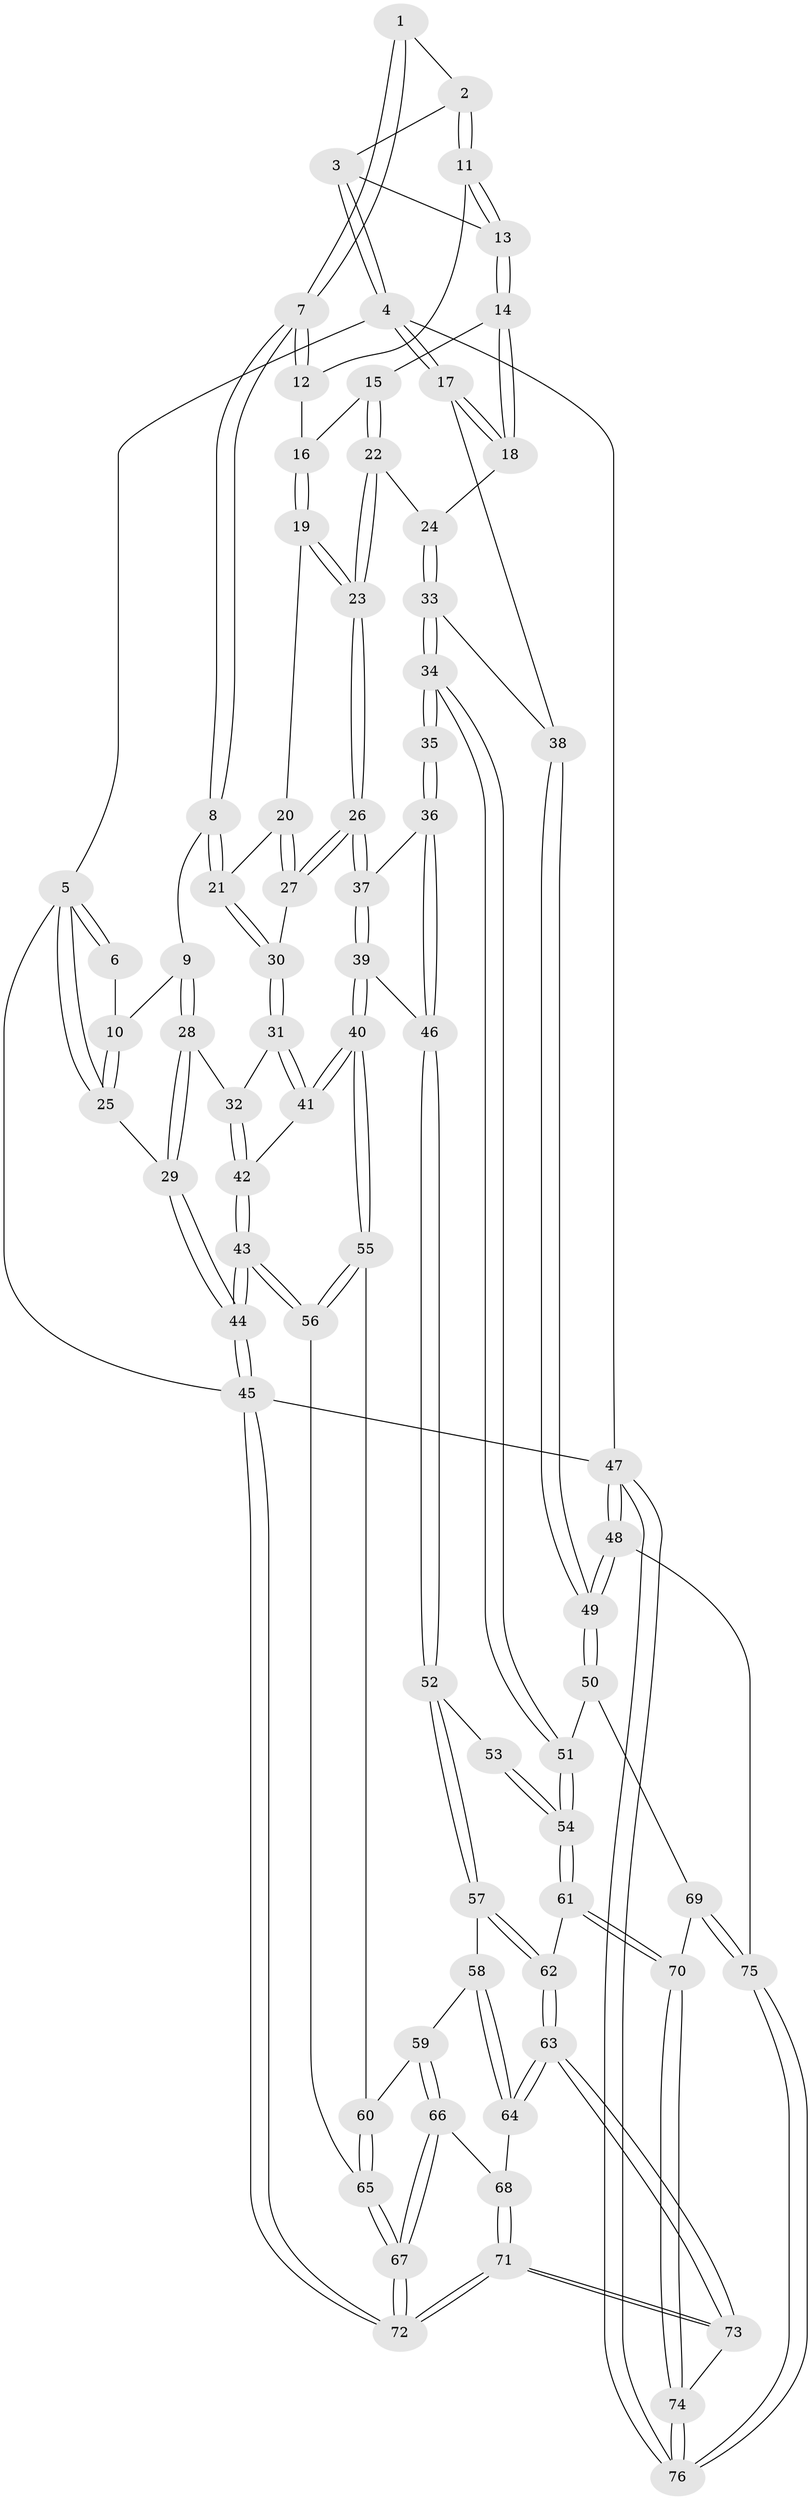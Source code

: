 // Generated by graph-tools (version 1.1) at 2025/11/02/27/25 16:11:57]
// undirected, 76 vertices, 187 edges
graph export_dot {
graph [start="1"]
  node [color=gray90,style=filled];
  1 [pos="+0.26657912199920514+0"];
  2 [pos="+0.3453287643786233+0"];
  3 [pos="+0.8785351556731347+0"];
  4 [pos="+1+0"];
  5 [pos="+0+0"];
  6 [pos="+0.21552663744895814+0"];
  7 [pos="+0.2545849663057158+0.21173043981337555"];
  8 [pos="+0.21637141662363707+0.2769486317206404"];
  9 [pos="+0.1970542386841573+0.27833759277726966"];
  10 [pos="+0.15425679190220543+0.23345902774640329"];
  11 [pos="+0.46222086909343146+0.11366219562220069"];
  12 [pos="+0.46113523419492597+0.11787721676893581"];
  13 [pos="+0.7322352230329148+0.0910670206303151"];
  14 [pos="+0.738934663968539+0.15111431345478446"];
  15 [pos="+0.5656509468980572+0.24147311999314253"];
  16 [pos="+0.4691267009167809+0.1754220543706826"];
  17 [pos="+1+0.37601315128015045"];
  18 [pos="+0.740047320362069+0.15415447336102076"];
  19 [pos="+0.44122859767229605+0.2559171213613986"];
  20 [pos="+0.31576447921354983+0.3039532077639447"];
  21 [pos="+0.2504041896722385+0.30038146366551094"];
  22 [pos="+0.5825984778774573+0.3391631407448106"];
  23 [pos="+0.5116009714881894+0.39258755794826283"];
  24 [pos="+0.709881237225429+0.32984062843607204"];
  25 [pos="+0+0"];
  26 [pos="+0.49791170067519996+0.4298007027680528"];
  27 [pos="+0.44797649330119294+0.42161286284033694"];
  28 [pos="+0.08476040397510355+0.39635737241680985"];
  29 [pos="+0+0.3931162561582244"];
  30 [pos="+0.3005402029160731+0.46130863732329347"];
  31 [pos="+0.2878846041510846+0.4988168684368859"];
  32 [pos="+0.11778061496786216+0.4641546464982548"];
  33 [pos="+0.8128117119893392+0.4946836078835982"];
  34 [pos="+0.7870004255417247+0.5317010663029152"];
  35 [pos="+0.7434100849576116+0.5331207761909484"];
  36 [pos="+0.7229411720390435+0.5307225022576515"];
  37 [pos="+0.5005828158230744+0.4381549777778343"];
  38 [pos="+1+0.37635765883843797"];
  39 [pos="+0.45654203679177957+0.5967451829759909"];
  40 [pos="+0.3136437881369981+0.6114604255897452"];
  41 [pos="+0.3080513295241973+0.6040658386337262"];
  42 [pos="+0.11530408821102191+0.5761946512870242"];
  43 [pos="+0+0.7516385381812367"];
  44 [pos="+0+0.8258771748822058"];
  45 [pos="+0+1"];
  46 [pos="+0.48486364303695556+0.6250562514058181"];
  47 [pos="+1+1"];
  48 [pos="+1+1"];
  49 [pos="+1+0.8783591247508028"];
  50 [pos="+0.9152721988417777+0.7473569504068259"];
  51 [pos="+0.79293710832759+0.6290762129198217"];
  52 [pos="+0.5042039112334008+0.6669980778954384"];
  53 [pos="+0.6108366785623947+0.648786016983073"];
  54 [pos="+0.6936736205569094+0.7627367001882547"];
  55 [pos="+0.3054234023652516+0.6386000987578296"];
  56 [pos="+0.20013956777824374+0.7458634672618455"];
  57 [pos="+0.5127766640880339+0.7143986587479219"];
  58 [pos="+0.40785153737970925+0.7666766438330629"];
  59 [pos="+0.38143041252780724+0.7668650867461276"];
  60 [pos="+0.3640990831432708+0.7616666427802198"];
  61 [pos="+0.6710014493536008+0.8025642648748252"];
  62 [pos="+0.5864200195648899+0.8117420536402792"];
  63 [pos="+0.5423520246891891+0.8733182952912212"];
  64 [pos="+0.4556146923768584+0.8723658934096296"];
  65 [pos="+0.28163951394297504+0.8584622728835234"];
  66 [pos="+0.39565683356908055+0.8675345200035729"];
  67 [pos="+0.28580385882016957+0.8929638914802779"];
  68 [pos="+0.44903681075005386+0.8745288784771039"];
  69 [pos="+0.7705166277341661+0.8812818871355993"];
  70 [pos="+0.725867897480517+0.8636948706157822"];
  71 [pos="+0.26435571684694287+1"];
  72 [pos="+0.16739711200299107+1"];
  73 [pos="+0.5522955640749146+1"];
  74 [pos="+0.5807512574615037+1"];
  75 [pos="+0.771389898606065+0.8821920872925724"];
  76 [pos="+0.8258788716601981+1"];
  1 -- 2;
  1 -- 7;
  1 -- 7;
  2 -- 3;
  2 -- 11;
  2 -- 11;
  3 -- 4;
  3 -- 4;
  3 -- 13;
  4 -- 5;
  4 -- 17;
  4 -- 17;
  4 -- 47;
  5 -- 6;
  5 -- 6;
  5 -- 25;
  5 -- 25;
  5 -- 45;
  6 -- 10;
  7 -- 8;
  7 -- 8;
  7 -- 12;
  7 -- 12;
  8 -- 9;
  8 -- 21;
  8 -- 21;
  9 -- 10;
  9 -- 28;
  9 -- 28;
  10 -- 25;
  10 -- 25;
  11 -- 12;
  11 -- 13;
  11 -- 13;
  12 -- 16;
  13 -- 14;
  13 -- 14;
  14 -- 15;
  14 -- 18;
  14 -- 18;
  15 -- 16;
  15 -- 22;
  15 -- 22;
  16 -- 19;
  16 -- 19;
  17 -- 18;
  17 -- 18;
  17 -- 38;
  18 -- 24;
  19 -- 20;
  19 -- 23;
  19 -- 23;
  20 -- 21;
  20 -- 27;
  20 -- 27;
  21 -- 30;
  21 -- 30;
  22 -- 23;
  22 -- 23;
  22 -- 24;
  23 -- 26;
  23 -- 26;
  24 -- 33;
  24 -- 33;
  25 -- 29;
  26 -- 27;
  26 -- 27;
  26 -- 37;
  26 -- 37;
  27 -- 30;
  28 -- 29;
  28 -- 29;
  28 -- 32;
  29 -- 44;
  29 -- 44;
  30 -- 31;
  30 -- 31;
  31 -- 32;
  31 -- 41;
  31 -- 41;
  32 -- 42;
  32 -- 42;
  33 -- 34;
  33 -- 34;
  33 -- 38;
  34 -- 35;
  34 -- 35;
  34 -- 51;
  34 -- 51;
  35 -- 36;
  35 -- 36;
  36 -- 37;
  36 -- 46;
  36 -- 46;
  37 -- 39;
  37 -- 39;
  38 -- 49;
  38 -- 49;
  39 -- 40;
  39 -- 40;
  39 -- 46;
  40 -- 41;
  40 -- 41;
  40 -- 55;
  40 -- 55;
  41 -- 42;
  42 -- 43;
  42 -- 43;
  43 -- 44;
  43 -- 44;
  43 -- 56;
  43 -- 56;
  44 -- 45;
  44 -- 45;
  45 -- 72;
  45 -- 72;
  45 -- 47;
  46 -- 52;
  46 -- 52;
  47 -- 48;
  47 -- 48;
  47 -- 76;
  47 -- 76;
  48 -- 49;
  48 -- 49;
  48 -- 75;
  49 -- 50;
  49 -- 50;
  50 -- 51;
  50 -- 69;
  51 -- 54;
  51 -- 54;
  52 -- 53;
  52 -- 57;
  52 -- 57;
  53 -- 54;
  53 -- 54;
  54 -- 61;
  54 -- 61;
  55 -- 56;
  55 -- 56;
  55 -- 60;
  56 -- 65;
  57 -- 58;
  57 -- 62;
  57 -- 62;
  58 -- 59;
  58 -- 64;
  58 -- 64;
  59 -- 60;
  59 -- 66;
  59 -- 66;
  60 -- 65;
  60 -- 65;
  61 -- 62;
  61 -- 70;
  61 -- 70;
  62 -- 63;
  62 -- 63;
  63 -- 64;
  63 -- 64;
  63 -- 73;
  63 -- 73;
  64 -- 68;
  65 -- 67;
  65 -- 67;
  66 -- 67;
  66 -- 67;
  66 -- 68;
  67 -- 72;
  67 -- 72;
  68 -- 71;
  68 -- 71;
  69 -- 70;
  69 -- 75;
  69 -- 75;
  70 -- 74;
  70 -- 74;
  71 -- 72;
  71 -- 72;
  71 -- 73;
  71 -- 73;
  73 -- 74;
  74 -- 76;
  74 -- 76;
  75 -- 76;
  75 -- 76;
}
